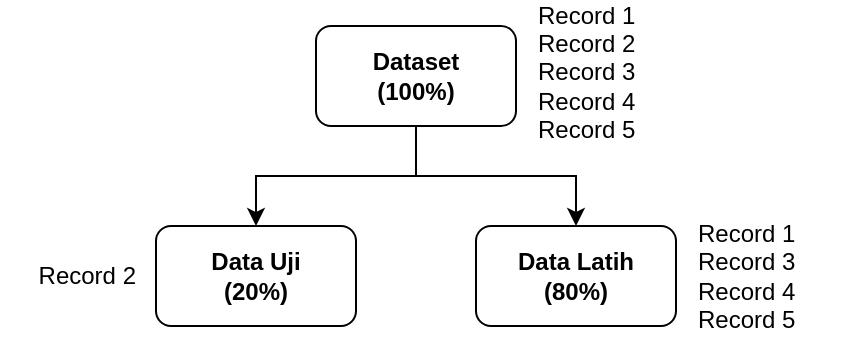 <mxfile version="14.1.9" type="device"><diagram id="H_fRqtyggIVv_zjI1ywA" name="Page-1"><mxGraphModel dx="868" dy="482" grid="1" gridSize="10" guides="1" tooltips="1" connect="1" arrows="1" fold="1" page="1" pageScale="1" pageWidth="827" pageHeight="1169" math="0" shadow="0"><root><mxCell id="0"/><mxCell id="1" parent="0"/><mxCell id="wSsOB-DOVgSyemgmOUVZ-9" style="edgeStyle=orthogonalEdgeStyle;rounded=0;orthogonalLoop=1;jettySize=auto;html=1;entryX=0.5;entryY=0;entryDx=0;entryDy=0;" edge="1" parent="1" source="wSsOB-DOVgSyemgmOUVZ-1" target="wSsOB-DOVgSyemgmOUVZ-2"><mxGeometry relative="1" as="geometry"/></mxCell><mxCell id="wSsOB-DOVgSyemgmOUVZ-10" style="edgeStyle=orthogonalEdgeStyle;rounded=0;orthogonalLoop=1;jettySize=auto;html=1;entryX=0.5;entryY=0;entryDx=0;entryDy=0;" edge="1" parent="1" source="wSsOB-DOVgSyemgmOUVZ-1" target="wSsOB-DOVgSyemgmOUVZ-3"><mxGeometry relative="1" as="geometry"/></mxCell><mxCell id="wSsOB-DOVgSyemgmOUVZ-1" value="&lt;b&gt;Dataset&lt;br&gt;(100%)&lt;/b&gt;" style="rounded=1;whiteSpace=wrap;html=1;" vertex="1" parent="1"><mxGeometry x="180" y="30" width="100" height="50" as="geometry"/></mxCell><mxCell id="wSsOB-DOVgSyemgmOUVZ-2" value="&lt;b&gt;Data Uji&lt;br&gt;(20%)&lt;/b&gt;" style="rounded=1;whiteSpace=wrap;html=1;" vertex="1" parent="1"><mxGeometry x="100" y="130" width="100" height="50" as="geometry"/></mxCell><mxCell id="wSsOB-DOVgSyemgmOUVZ-3" value="&lt;b&gt;Data Latih&lt;br&gt;(80%)&lt;/b&gt;" style="rounded=1;whiteSpace=wrap;html=1;" vertex="1" parent="1"><mxGeometry x="260" y="130" width="100" height="50" as="geometry"/></mxCell><mxCell id="wSsOB-DOVgSyemgmOUVZ-11" value="Record 1&lt;br&gt;Record 2&lt;br&gt;Record 3&lt;br&gt;Record 4&amp;nbsp;&lt;br&gt;Record 5" style="text;html=1;strokeColor=none;fillColor=none;align=left;verticalAlign=middle;whiteSpace=wrap;rounded=0;" vertex="1" parent="1"><mxGeometry x="289" y="18" width="80" height="70" as="geometry"/></mxCell><mxCell id="wSsOB-DOVgSyemgmOUVZ-12" value="Record 1&lt;br&gt;Record 3&lt;br&gt;Record 4&amp;nbsp;&lt;br&gt;Record 5" style="text;html=1;strokeColor=none;fillColor=none;align=left;verticalAlign=middle;whiteSpace=wrap;rounded=0;" vertex="1" parent="1"><mxGeometry x="369" y="120" width="80" height="70" as="geometry"/></mxCell><mxCell id="wSsOB-DOVgSyemgmOUVZ-13" value="Record 2" style="text;html=1;strokeColor=none;fillColor=none;align=right;verticalAlign=middle;whiteSpace=wrap;rounded=0;" vertex="1" parent="1"><mxGeometry x="22" y="120" width="70" height="70" as="geometry"/></mxCell></root></mxGraphModel></diagram></mxfile>
